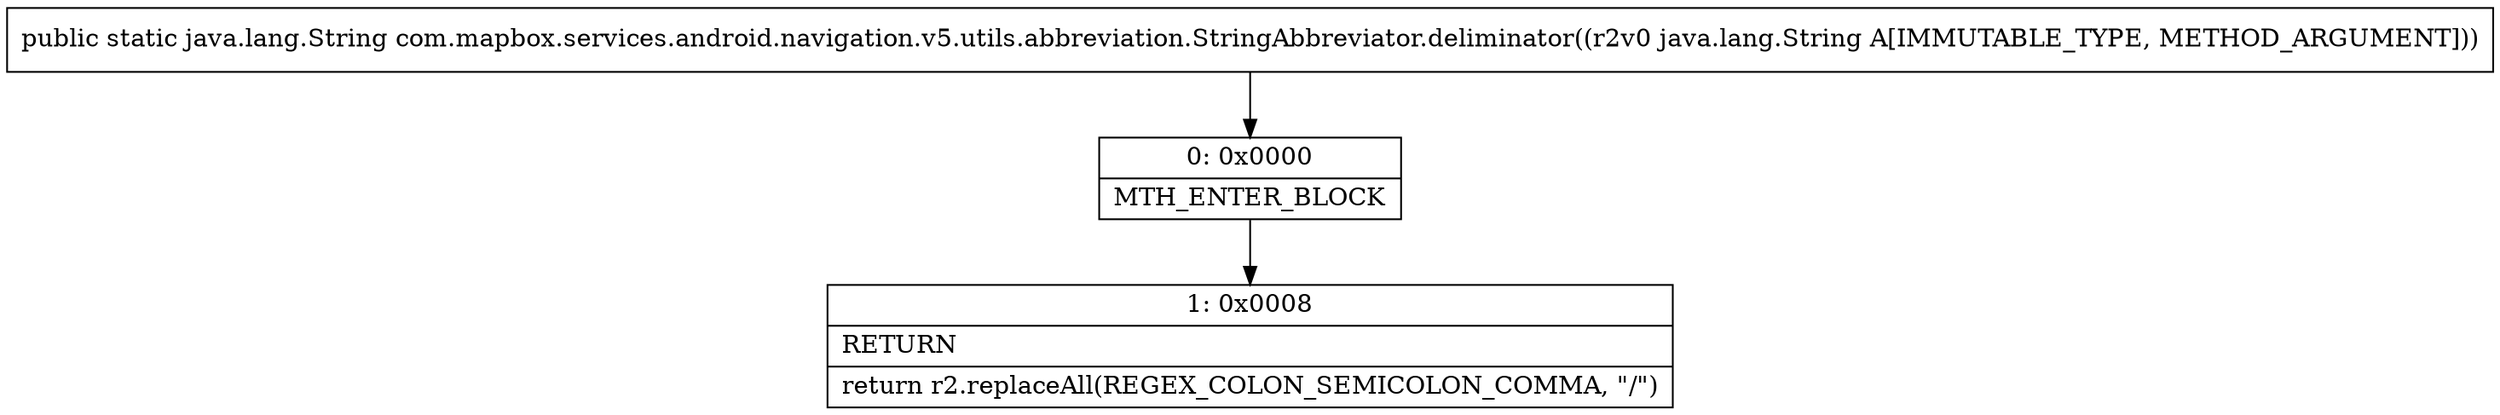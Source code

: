 digraph "CFG forcom.mapbox.services.android.navigation.v5.utils.abbreviation.StringAbbreviator.deliminator(Ljava\/lang\/String;)Ljava\/lang\/String;" {
Node_0 [shape=record,label="{0\:\ 0x0000|MTH_ENTER_BLOCK\l}"];
Node_1 [shape=record,label="{1\:\ 0x0008|RETURN\l|return r2.replaceAll(REGEX_COLON_SEMICOLON_COMMA, \"\/\")\l}"];
MethodNode[shape=record,label="{public static java.lang.String com.mapbox.services.android.navigation.v5.utils.abbreviation.StringAbbreviator.deliminator((r2v0 java.lang.String A[IMMUTABLE_TYPE, METHOD_ARGUMENT])) }"];
MethodNode -> Node_0;
Node_0 -> Node_1;
}

